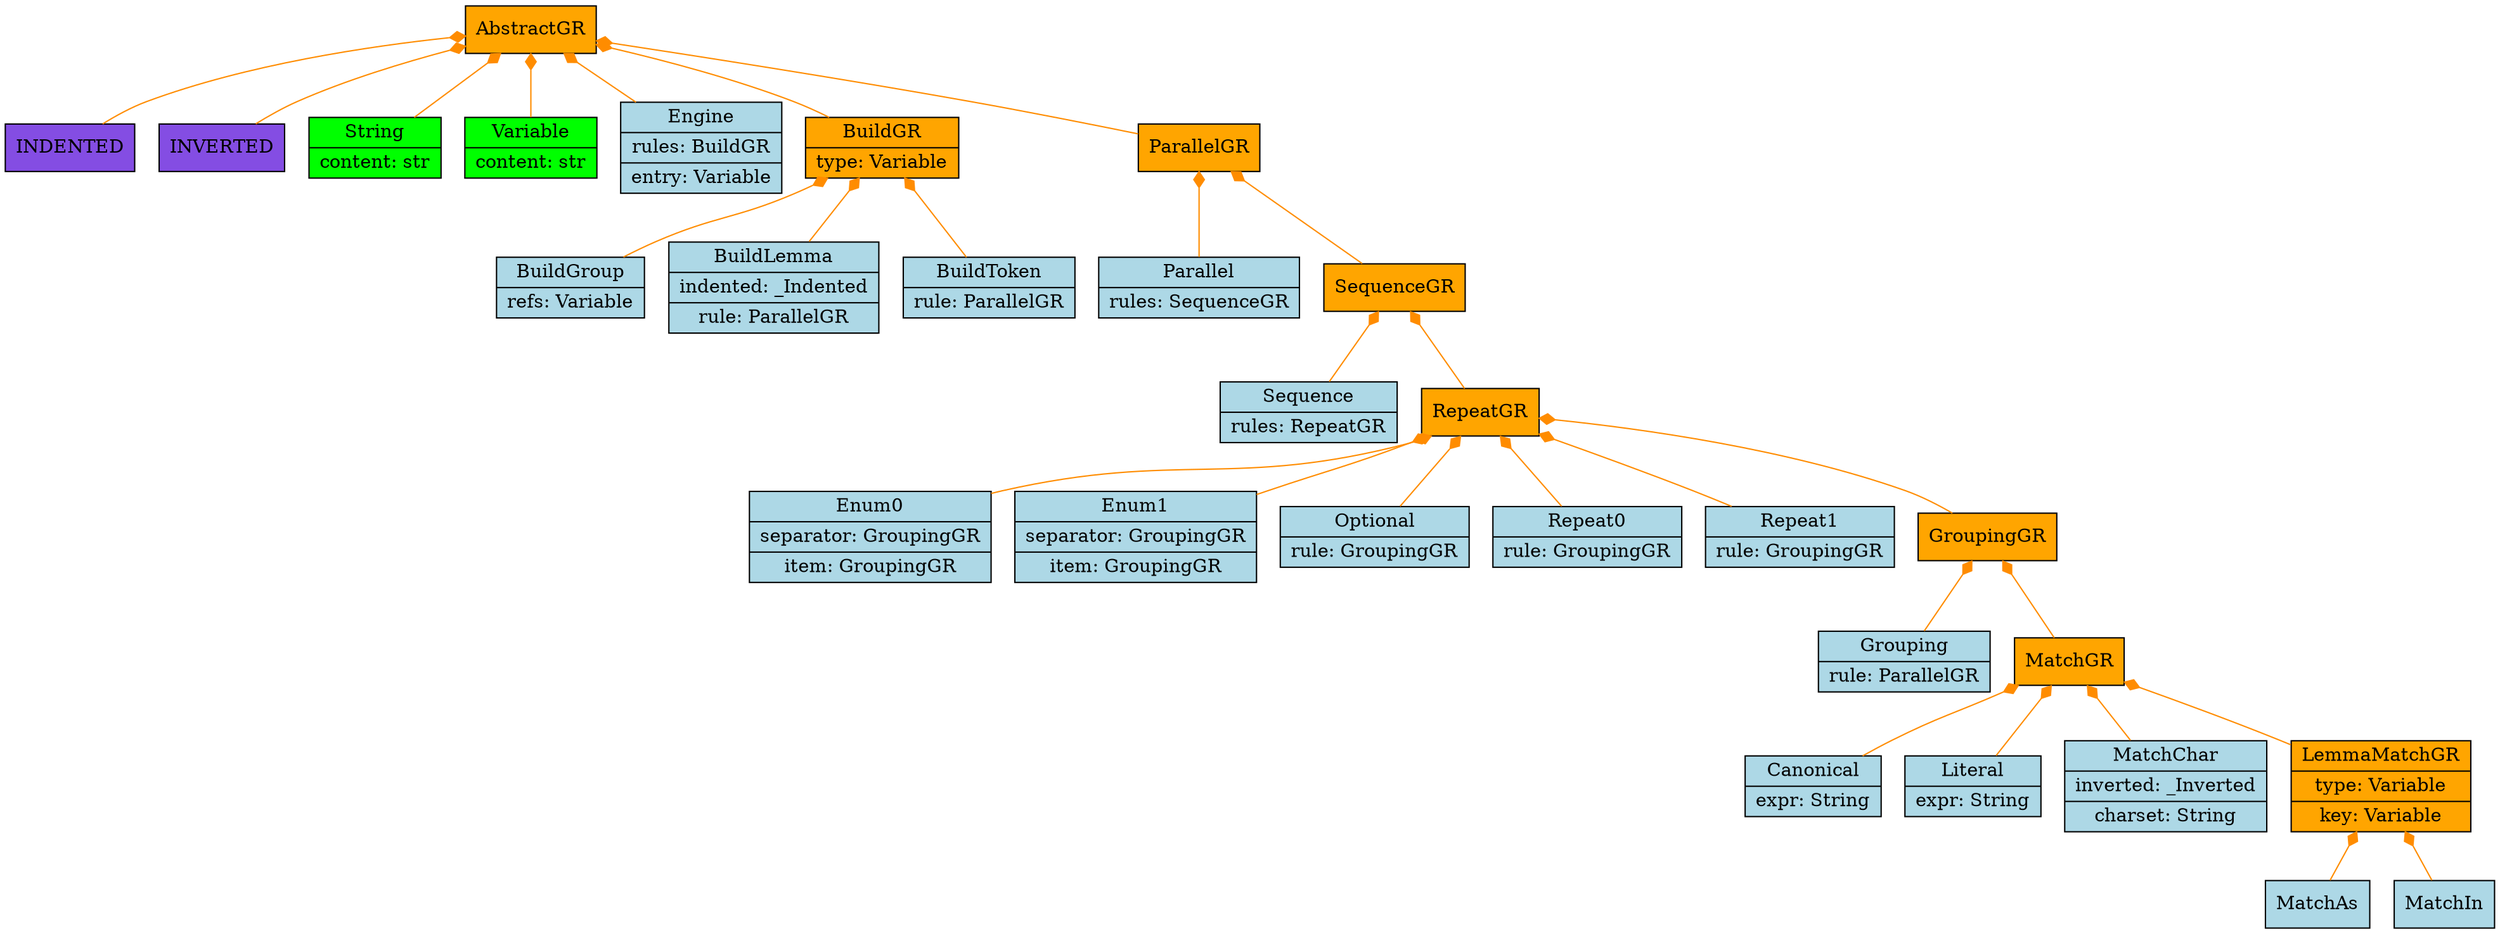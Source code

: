 digraph {
	AbstractGR [label="{ <> AbstractGR  }" fillcolor=orange shape=record style=filled]
	_Indented [label=INDENTED fillcolor="#844de3" shape=rect style=filled]
	_Inverted [label=INVERTED fillcolor="#844de3" shape=rect style=filled]
	String [label="{ <> String | <content> content: str }" fillcolor=lime shape=record style=filled]
	Variable [label="{ <> Variable | <content> content: str }" fillcolor=lime shape=record style=filled]
	Engine [label="{ <> Engine | <rules> rules: BuildGR | <entry> entry: Variable }" fillcolor=lightblue shape=record style=filled]
	BuildGR [label="{ <> BuildGR | <type> type: Variable }" fillcolor=orange shape=record style=filled]
	ParallelGR [label="{ <> ParallelGR  }" fillcolor=orange shape=record style=filled]
	BuildGroup [label="{ <> BuildGroup | <refs> refs: Variable }" fillcolor=lightblue shape=record style=filled]
	BuildLemma [label="{ <> BuildLemma | <indented> indented: _Indented | <rule> rule: ParallelGR }" fillcolor=lightblue shape=record style=filled]
	BuildToken [label="{ <> BuildToken | <rule> rule: ParallelGR }" fillcolor=lightblue shape=record style=filled]
	Parallel [label="{ <> Parallel | <rules> rules: SequenceGR }" fillcolor=lightblue shape=record style=filled]
	SequenceGR [label="{ <> SequenceGR  }" fillcolor=orange shape=record style=filled]
	Sequence [label="{ <> Sequence | <rules> rules: RepeatGR }" fillcolor=lightblue shape=record style=filled]
	RepeatGR [label="{ <> RepeatGR  }" fillcolor=orange shape=record style=filled]
	Enum0 [label="{ <> Enum0 | <separator> separator: GroupingGR | <item> item: GroupingGR }" fillcolor=lightblue shape=record style=filled]
	Enum1 [label="{ <> Enum1 | <separator> separator: GroupingGR | <item> item: GroupingGR }" fillcolor=lightblue shape=record style=filled]
	Optional [label="{ <> Optional | <rule> rule: GroupingGR }" fillcolor=lightblue shape=record style=filled]
	Repeat0 [label="{ <> Repeat0 | <rule> rule: GroupingGR }" fillcolor=lightblue shape=record style=filled]
	Repeat1 [label="{ <> Repeat1 | <rule> rule: GroupingGR }" fillcolor=lightblue shape=record style=filled]
	GroupingGR [label="{ <> GroupingGR  }" fillcolor=orange shape=record style=filled]
	Grouping [label="{ <> Grouping | <rule> rule: ParallelGR }" fillcolor=lightblue shape=record style=filled]
	MatchGR [label="{ <> MatchGR  }" fillcolor=orange shape=record style=filled]
	Canonical [label="{ <> Canonical | <expr> expr: String }" fillcolor=lightblue shape=record style=filled]
	Literal [label="{ <> Literal | <expr> expr: String }" fillcolor=lightblue shape=record style=filled]
	MatchChar [label="{ <> MatchChar | <inverted> inverted: _Inverted | <charset> charset: String }" fillcolor=lightblue shape=record style=filled]
	LemmaMatchGR [label="{ <> LemmaMatchGR | <type> type: Variable | <key> key: Variable }" fillcolor=orange shape=record style=filled]
	MatchAs [label="{ <> MatchAs  }" fillcolor=lightblue shape=record style=filled]
	MatchIn [label="{ <> MatchIn  }" fillcolor=lightblue shape=record style=filled]
	AbstractGR -> _Indented [arrowtail=diamond color=darkorange dir=back]
	AbstractGR -> _Inverted [arrowtail=diamond color=darkorange dir=back]
	AbstractGR -> String [arrowtail=diamond color=darkorange dir=back]
	AbstractGR -> Variable [arrowtail=diamond color=darkorange dir=back]
	AbstractGR -> Engine [arrowtail=diamond color=darkorange dir=back]
	AbstractGR -> BuildGR [arrowtail=diamond color=darkorange dir=back]
	AbstractGR -> ParallelGR [arrowtail=diamond color=darkorange dir=back]
	BuildGR -> BuildGroup [arrowtail=diamond color=darkorange dir=back]
	BuildGR -> BuildLemma [arrowtail=diamond color=darkorange dir=back]
	BuildGR -> BuildToken [arrowtail=diamond color=darkorange dir=back]
	ParallelGR -> Parallel [arrowtail=diamond color=darkorange dir=back]
	ParallelGR -> SequenceGR [arrowtail=diamond color=darkorange dir=back]
	SequenceGR -> Sequence [arrowtail=diamond color=darkorange dir=back]
	SequenceGR -> RepeatGR [arrowtail=diamond color=darkorange dir=back]
	RepeatGR -> Enum0 [arrowtail=diamond color=darkorange dir=back]
	RepeatGR -> Enum1 [arrowtail=diamond color=darkorange dir=back]
	RepeatGR -> Optional [arrowtail=diamond color=darkorange dir=back]
	RepeatGR -> Repeat0 [arrowtail=diamond color=darkorange dir=back]
	RepeatGR -> Repeat1 [arrowtail=diamond color=darkorange dir=back]
	RepeatGR -> GroupingGR [arrowtail=diamond color=darkorange dir=back]
	GroupingGR -> Grouping [arrowtail=diamond color=darkorange dir=back]
	GroupingGR -> MatchGR [arrowtail=diamond color=darkorange dir=back]
	MatchGR -> Canonical [arrowtail=diamond color=darkorange dir=back]
	MatchGR -> Literal [arrowtail=diamond color=darkorange dir=back]
	MatchGR -> MatchChar [arrowtail=diamond color=darkorange dir=back]
	MatchGR -> LemmaMatchGR [arrowtail=diamond color=darkorange dir=back]
	LemmaMatchGR -> MatchAs [arrowtail=diamond color=darkorange dir=back]
	LemmaMatchGR -> MatchIn [arrowtail=diamond color=darkorange dir=back]
}
